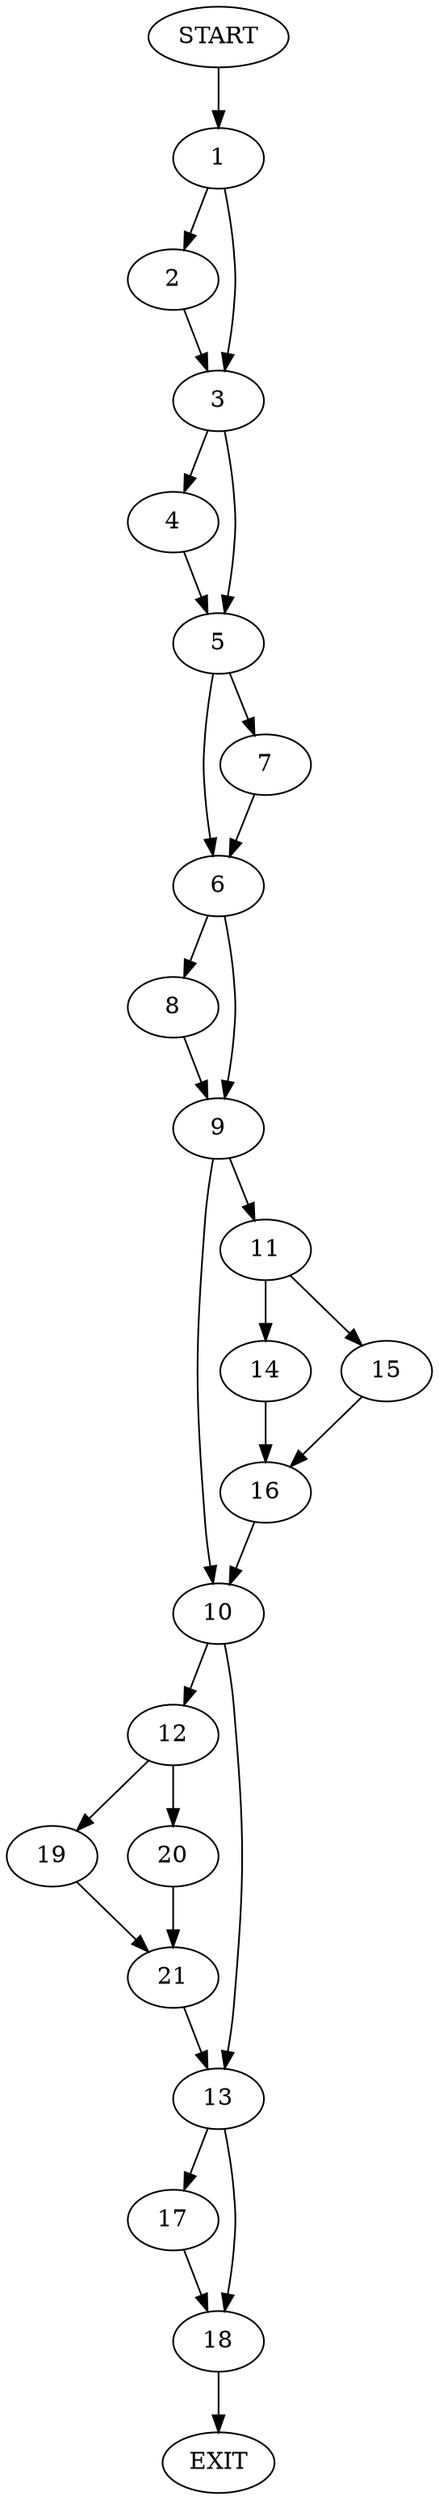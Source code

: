 digraph {
0 [label="START"]
22 [label="EXIT"]
0 -> 1
1 -> 2
1 -> 3
3 -> 4
3 -> 5
2 -> 3
4 -> 5
5 -> 6
5 -> 7
7 -> 6
6 -> 8
6 -> 9
9 -> 10
9 -> 11
8 -> 9
10 -> 12
10 -> 13
11 -> 14
11 -> 15
14 -> 16
15 -> 16
16 -> 10
13 -> 17
13 -> 18
12 -> 19
12 -> 20
20 -> 21
19 -> 21
21 -> 13
17 -> 18
18 -> 22
}
